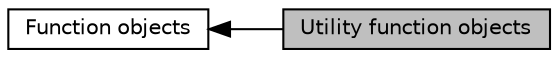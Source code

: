 digraph "Utility function objects"
{
  bgcolor="transparent";
  edge [fontname="Helvetica",fontsize="10",labelfontname="Helvetica",labelfontsize="10"];
  node [fontname="Helvetica",fontsize="10",shape=record];
  rankdir=LR;
  Node0 [label="Utility function objects",height=0.2,width=0.4,color="black", fillcolor="grey75", style="filled", fontcolor="black"];
  Node1 [label="Function objects",height=0.2,width=0.4,color="black",URL="$a11089.html"];
  Node1->Node0 [shape=plaintext, dir="back", style="solid"];
}
